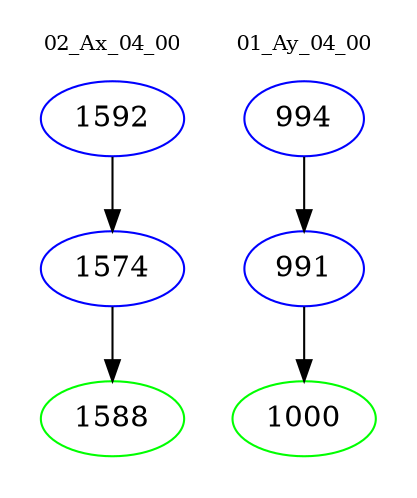 digraph{
subgraph cluster_0 {
color = white
label = "02_Ax_04_00";
fontsize=10;
T0_1592 [label="1592", color="blue"]
T0_1592 -> T0_1574 [color="black"]
T0_1574 [label="1574", color="blue"]
T0_1574 -> T0_1588 [color="black"]
T0_1588 [label="1588", color="green"]
}
subgraph cluster_1 {
color = white
label = "01_Ay_04_00";
fontsize=10;
T1_994 [label="994", color="blue"]
T1_994 -> T1_991 [color="black"]
T1_991 [label="991", color="blue"]
T1_991 -> T1_1000 [color="black"]
T1_1000 [label="1000", color="green"]
}
}
